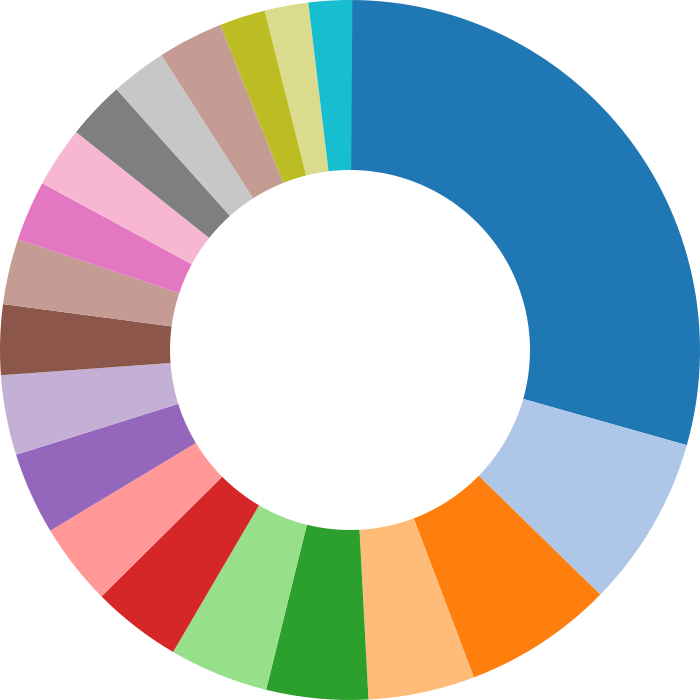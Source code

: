  {
    "$schema": "https://vega.github.io/schema/vega/v5.json",
    "width": 350,
    "height": 350,
    "autosize": "none",

    "signals": [
      {
        "name": "startAngle", "value": 0,
        "bind": {"input": "range", "min": 0, "max": 6.29, "step": 0.01}
      },
      {
        "name": "endAngle", "value": 6.29,
        "bind": {"input": "range", "min": 0, "max": 6.29, "step": 0.01}
      },
      {
        "name": "padAngle", "value": 0,
        "bind": {"input": "range", "min": 0, "max": 0.1}
      },
      {
        "name": "innerRadius", "value": 90,
        "bind": {"input": "range", "min": 0, "max": 120, "step": 1}
      },
      {
        "name": "cornerRadius", "value": 0,
        "bind": {"input": "range", "min": 0, "max": 10, "step": 0.5}
      },
      {
        "name": "sort", "value": false,
        "bind": {"input": "checkbox"}
      }
    ],
  
    "data": [
      {
        "name": "table",
        "values":[
            {"Operator": "Aeroflot", "Value" : 263},
            {"Operator": "Air France", "Value" : 71},
            {"Operator": "Deutsche Lufthansa", "Value" :62},
            {"Operator": "United Air Lines"	, "Value" :44},
            {"Operator": "China National Aviation Corporation", "Value" :	42},
            {"Operator": "Pan American World Airways", "Value" :	41},
            {"Operator": "American Airlines", "Value" :	37},
            {"Operator": "Indian Airlines", "Value" :	34},
            {"Operator": "KLM Royal Dutch Airlines", "Value" :	34},
            {"Operator": "Philippine Air Lines", "Value" :	33},
            {"Operator": "British Overseas Airways", "Value" :	29},
            {"Operator": "Avianca", "Value" :	27},
            {"Operator": "Eastern Airlines", "Value" :	25},
            {"Operator": "Northwest Orient Airlines", "Value" :	25},
            {"Operator": "Sabena", "Value" :	24},
            {"Operator": "Imperial Airways", "Value" :	23},
            {"Operator": "Avianca", "Value" :	27},
            {"Operator": "British European Airways", "Value" :	19},
            {"Operator": "Garuda Indonesia Airlines", "Value" :	18},
            {"Operator": "Merpati Nusantara Airlines", "Value" :	18}
        ],
        "transform": [
          {
            "type": "pie",
            "field": "Value",
            "startAngle": {"signal": "startAngle"},
            "endAngle": {"signal": "endAngle"},
            "sort": {"signal": "sort"}
          }
        ]
      }
    ],
  
    "scales": [
      {
        "name": "color",
        "type": "ordinal",
        "domain": {"data": "table", "field": "Operator"},
        "range": {"scheme": "category20"}
      }
    ],
  
    "marks": [
      {
        "type": "arc",
        "from": {"data": "table"},
        "encode": {
          "enter": {
            "fill": {"scale": "color", "field": "Operator"},
            "x": {"signal": "width / 2"},
            "y": {"signal": "height / 2"},
            "tooltip": {"signal": "{'Operator': datum.Operator, 'Count': datum.Value}"}
          },
          "update": {
            "startAngle": {"field": "startAngle"},
            "endAngle": {"field": "endAngle"},
            "padAngle": {"signal": "padAngle"},
            "innerRadius": {"signal": "innerRadius"},
            "outerRadius": {"signal": "width / 2"},
            "cornerRadius": {"signal": "cornerRadius"}
          }
        }
      }
    ],
    "encoding": {
        "theta": {"field": "Value", "type": "quantitative"},
        "color": {"field": "Operator", "type": "nominal"}
      }
  }